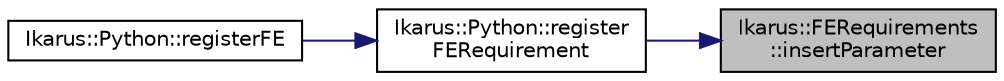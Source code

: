 digraph "Ikarus::FERequirements::insertParameter"
{
 // LATEX_PDF_SIZE
  edge [fontname="Helvetica",fontsize="10",labelfontname="Helvetica",labelfontsize="10"];
  node [fontname="Helvetica",fontsize="10",shape=record];
  rankdir="RL";
  Node1 [label="Ikarus::FERequirements\l::insertParameter",height=0.2,width=0.4,color="black", fillcolor="grey75", style="filled", fontcolor="black",tooltip="Insert a parameter into the requirements."];
  Node1 -> Node2 [dir="back",color="midnightblue",fontsize="10",style="solid"];
  Node2 [label="Ikarus::Python::register\lFERequirement",height=0.2,width=0.4,color="black", fillcolor="white", style="filled",URL="$a00372.html#a32c3989a8ef1dbc581313ef17a0c6f5b",tooltip=" "];
  Node2 -> Node3 [dir="back",color="midnightblue",fontsize="10",style="solid"];
  Node3 [label="Ikarus::Python::registerFE",height=0.2,width=0.4,color="black", fillcolor="white", style="filled",URL="$a00352.html#gac8bb4a818dee7342efbc5e174e35b840",tooltip="Register Python bindings for the FE class."];
}
